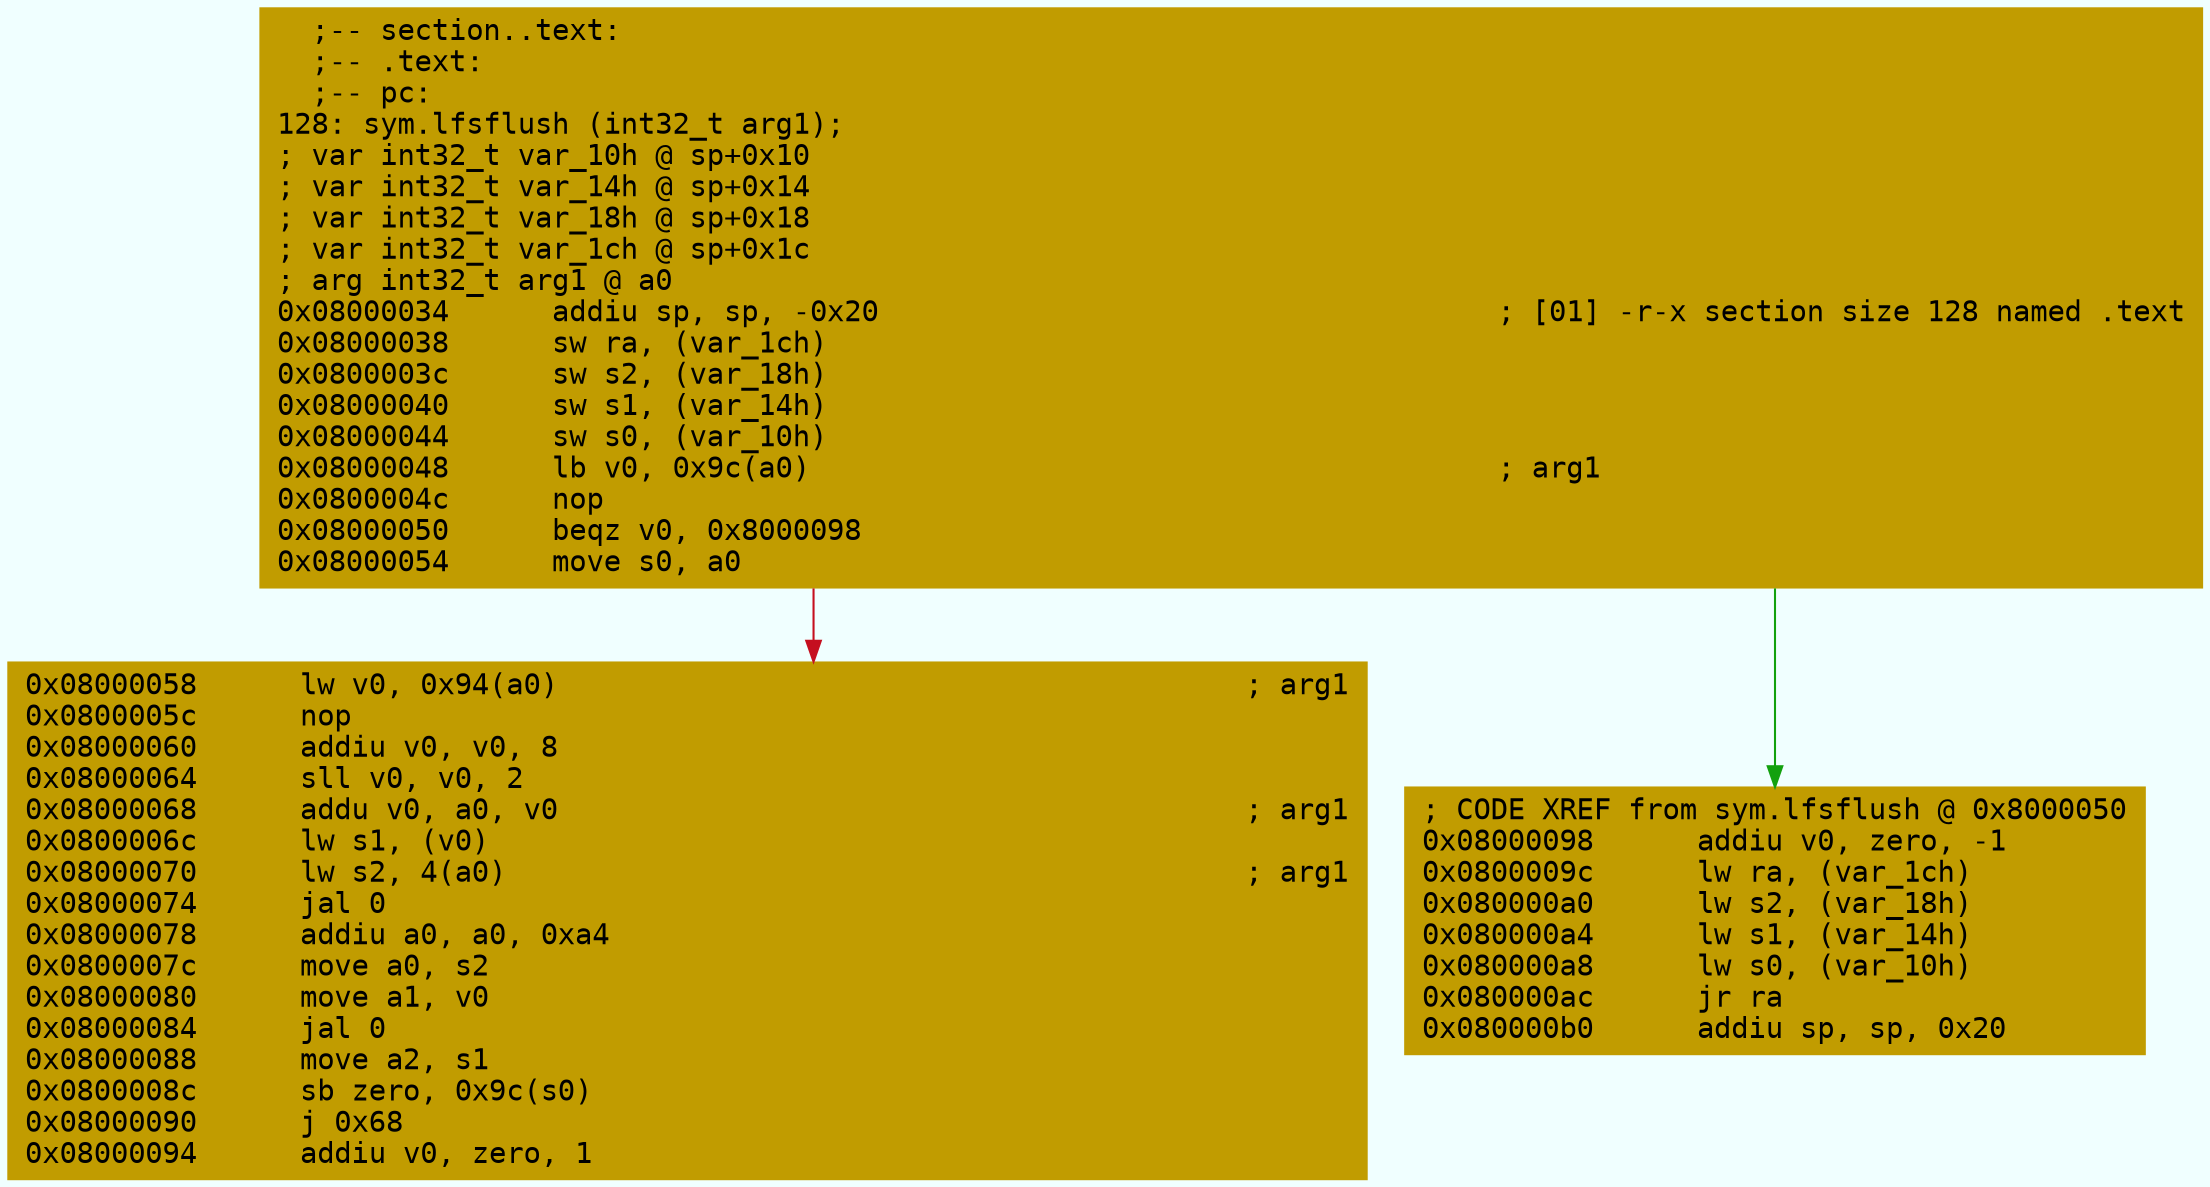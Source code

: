 digraph code {
	graph [bgcolor=azure fontsize=8 fontname="Courier" splines="ortho"];
	node [fillcolor=gray style=filled shape=box];
	edge [arrowhead="normal"];
	"0x08000034" [URL="sym.lfsflush/0x08000034", fillcolor="#c19c00",color="#c19c00", fontname="Courier",label="  ;-- section..text:\l  ;-- .text:\l  ;-- pc:\l128: sym.lfsflush (int32_t arg1);\l; var int32_t var_10h @ sp+0x10\l; var int32_t var_14h @ sp+0x14\l; var int32_t var_18h @ sp+0x18\l; var int32_t var_1ch @ sp+0x1c\l; arg int32_t arg1 @ a0\l0x08000034      addiu sp, sp, -0x20                                    ; [01] -r-x section size 128 named .text\l0x08000038      sw ra, (var_1ch)\l0x0800003c      sw s2, (var_18h)\l0x08000040      sw s1, (var_14h)\l0x08000044      sw s0, (var_10h)\l0x08000048      lb v0, 0x9c(a0)                                        ; arg1\l0x0800004c      nop\l0x08000050      beqz v0, 0x8000098\l0x08000054      move s0, a0\l"]
	"0x08000058" [URL="sym.lfsflush/0x08000058", fillcolor="#c19c00",color="#c19c00", fontname="Courier",label="0x08000058      lw v0, 0x94(a0)                                        ; arg1\l0x0800005c      nop\l0x08000060      addiu v0, v0, 8\l0x08000064      sll v0, v0, 2\l0x08000068      addu v0, a0, v0                                        ; arg1\l0x0800006c      lw s1, (v0)\l0x08000070      lw s2, 4(a0)                                           ; arg1\l0x08000074      jal 0\l0x08000078      addiu a0, a0, 0xa4\l0x0800007c      move a0, s2\l0x08000080      move a1, v0\l0x08000084      jal 0\l0x08000088      move a2, s1\l0x0800008c      sb zero, 0x9c(s0)\l0x08000090      j 0x68\l0x08000094      addiu v0, zero, 1\l"]
	"0x08000098" [URL="sym.lfsflush/0x08000098", fillcolor="#c19c00",color="#c19c00", fontname="Courier",label="; CODE XREF from sym.lfsflush @ 0x8000050\l0x08000098      addiu v0, zero, -1\l0x0800009c      lw ra, (var_1ch)\l0x080000a0      lw s2, (var_18h)\l0x080000a4      lw s1, (var_14h)\l0x080000a8      lw s0, (var_10h)\l0x080000ac      jr ra\l0x080000b0      addiu sp, sp, 0x20\l"]
        "0x08000034" -> "0x08000098" [color="#13a10e"];
        "0x08000034" -> "0x08000058" [color="#c50f1f"];
}
